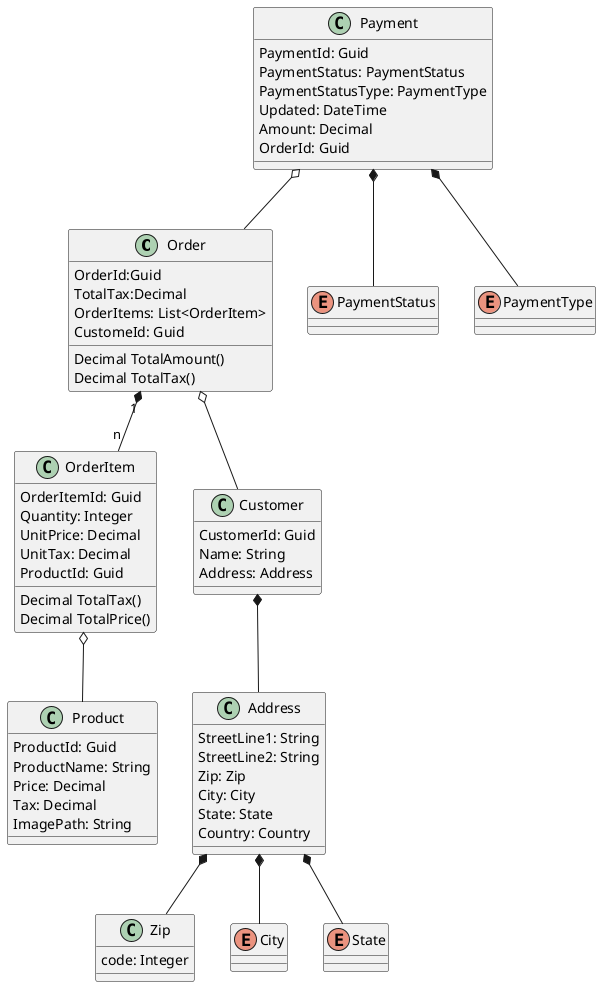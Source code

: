 @startuml Order taking classes
class Order{
    'so to keep the uid unique
    OrderId:Guid
    TotalTax:Decimal
    OrderItems: List<OrderItem>
    CustomeId: Guid
    Decimal TotalAmount()
    Decimal TotalTax()
}
class OrderItem{
    OrderItemId: Guid
    Quantity: Integer
    UnitPrice: Decimal
    UnitTax: Decimal
    Decimal TotalTax()
    Decimal TotalPrice()
    ProductId: Guid
}

'contains the catalog of items
class Product{
    ProductId: Guid
    ProductName: String
    Price: Decimal
    Tax: Decimal
    ImagePath: String
}

class Payment{
    PaymentId: Guid
    PaymentStatus: PaymentStatus
    PaymentStatusType: PaymentType
    Updated: DateTime
    Amount: Decimal
    OrderId: Guid
}

class Customer {
    CustomerId: Guid
    Name: String
    Address: Address
}

class Address {
    StreetLine1: String
    StreetLine2: String
    Zip: Zip
    City: City
    State: State
    Country: Country
}

class Zip {
    code: Integer
}

enum City {}
enum State {}
enum PaymentStatus {}
enum PaymentType {}
' enum PaymentStatus { inprogress, paid }
' enum PaymentType { credit card, cash }

'the relationship btw the product and the orderItem that is an agrigate
OrderItem o-- Product


' here we are defining a composition and it is one2many
Order "1" *-- "n" OrderItem

Payment o-- Order

Order o-- Customer
Customer *-- Address
Address *-- City
Address *-- Zip
Address *--  State
Payment *--  PaymentType
Payment *-- PaymentStatus


@enduml